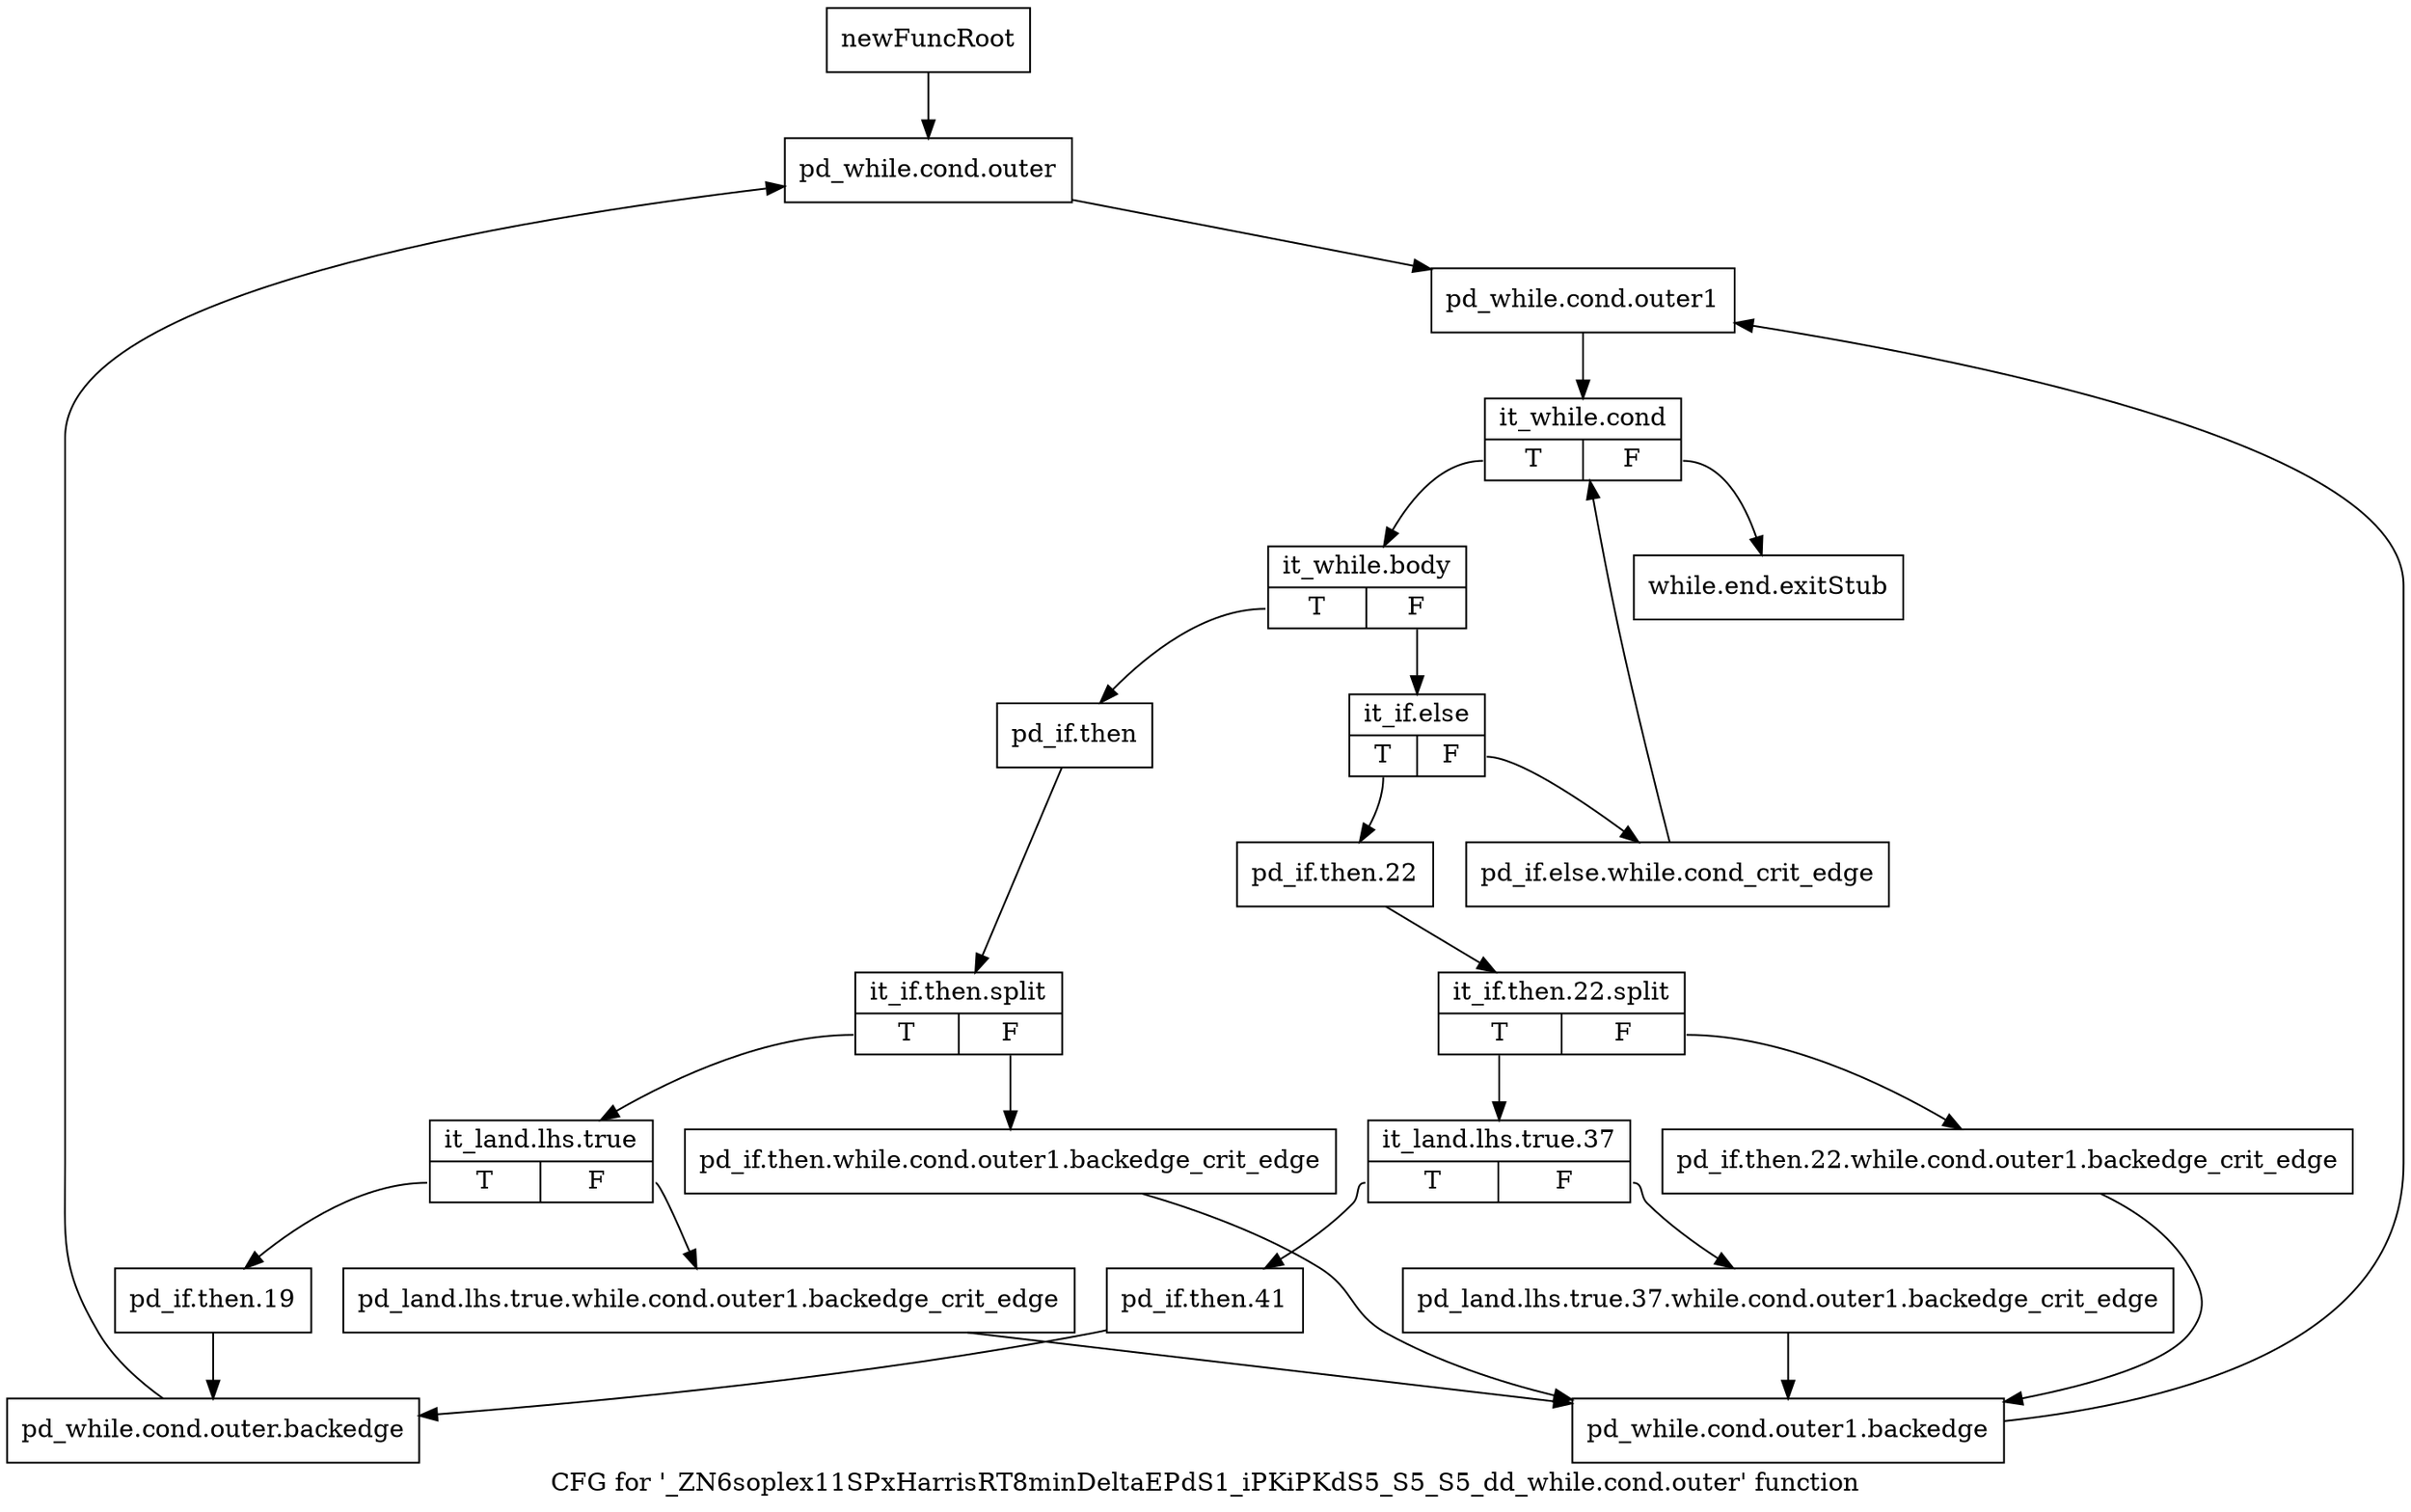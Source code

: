 digraph "CFG for '_ZN6soplex11SPxHarrisRT8minDeltaEPdS1_iPKiPKdS5_S5_S5_dd_while.cond.outer' function" {
	label="CFG for '_ZN6soplex11SPxHarrisRT8minDeltaEPdS1_iPKiPKdS5_S5_S5_dd_while.cond.outer' function";

	Node0x2dfeec0 [shape=record,label="{newFuncRoot}"];
	Node0x2dfeec0 -> Node0x2dfef60;
	Node0x2dfef10 [shape=record,label="{while.end.exitStub}"];
	Node0x2dfef60 [shape=record,label="{pd_while.cond.outer}"];
	Node0x2dfef60 -> Node0x2dfefb0;
	Node0x2dfefb0 [shape=record,label="{pd_while.cond.outer1}"];
	Node0x2dfefb0 -> Node0x2dff000;
	Node0x2dff000 [shape=record,label="{it_while.cond|{<s0>T|<s1>F}}"];
	Node0x2dff000:s0 -> Node0x2dff050;
	Node0x2dff000:s1 -> Node0x2dfef10;
	Node0x2dff050 [shape=record,label="{it_while.body|{<s0>T|<s1>F}}"];
	Node0x2dff050:s0 -> Node0x2dff2d0;
	Node0x2dff050:s1 -> Node0x2dff0a0;
	Node0x2dff0a0 [shape=record,label="{it_if.else|{<s0>T|<s1>F}}"];
	Node0x2dff0a0:s0 -> Node0x2dff140;
	Node0x2dff0a0:s1 -> Node0x2dff0f0;
	Node0x2dff0f0 [shape=record,label="{pd_if.else.while.cond_crit_edge}"];
	Node0x2dff0f0 -> Node0x2dff000;
	Node0x2dff140 [shape=record,label="{pd_if.then.22}"];
	Node0x2dff140 -> Node0x34ca9a0;
	Node0x34ca9a0 [shape=record,label="{it_if.then.22.split|{<s0>T|<s1>F}}"];
	Node0x34ca9a0:s0 -> Node0x2dff1e0;
	Node0x34ca9a0:s1 -> Node0x2dff190;
	Node0x2dff190 [shape=record,label="{pd_if.then.22.while.cond.outer1.backedge_crit_edge}"];
	Node0x2dff190 -> Node0x2dff410;
	Node0x2dff1e0 [shape=record,label="{it_land.lhs.true.37|{<s0>T|<s1>F}}"];
	Node0x2dff1e0:s0 -> Node0x2dff280;
	Node0x2dff1e0:s1 -> Node0x2dff230;
	Node0x2dff230 [shape=record,label="{pd_land.lhs.true.37.while.cond.outer1.backedge_crit_edge}"];
	Node0x2dff230 -> Node0x2dff410;
	Node0x2dff280 [shape=record,label="{pd_if.then.41}"];
	Node0x2dff280 -> Node0x2dff4b0;
	Node0x2dff2d0 [shape=record,label="{pd_if.then}"];
	Node0x2dff2d0 -> Node0x34ca8a0;
	Node0x34ca8a0 [shape=record,label="{it_if.then.split|{<s0>T|<s1>F}}"];
	Node0x34ca8a0:s0 -> Node0x2dff370;
	Node0x34ca8a0:s1 -> Node0x2dff320;
	Node0x2dff320 [shape=record,label="{pd_if.then.while.cond.outer1.backedge_crit_edge}"];
	Node0x2dff320 -> Node0x2dff410;
	Node0x2dff370 [shape=record,label="{it_land.lhs.true|{<s0>T|<s1>F}}"];
	Node0x2dff370:s0 -> Node0x2dff460;
	Node0x2dff370:s1 -> Node0x2dff3c0;
	Node0x2dff3c0 [shape=record,label="{pd_land.lhs.true.while.cond.outer1.backedge_crit_edge}"];
	Node0x2dff3c0 -> Node0x2dff410;
	Node0x2dff410 [shape=record,label="{pd_while.cond.outer1.backedge}"];
	Node0x2dff410 -> Node0x2dfefb0;
	Node0x2dff460 [shape=record,label="{pd_if.then.19}"];
	Node0x2dff460 -> Node0x2dff4b0;
	Node0x2dff4b0 [shape=record,label="{pd_while.cond.outer.backedge}"];
	Node0x2dff4b0 -> Node0x2dfef60;
}
